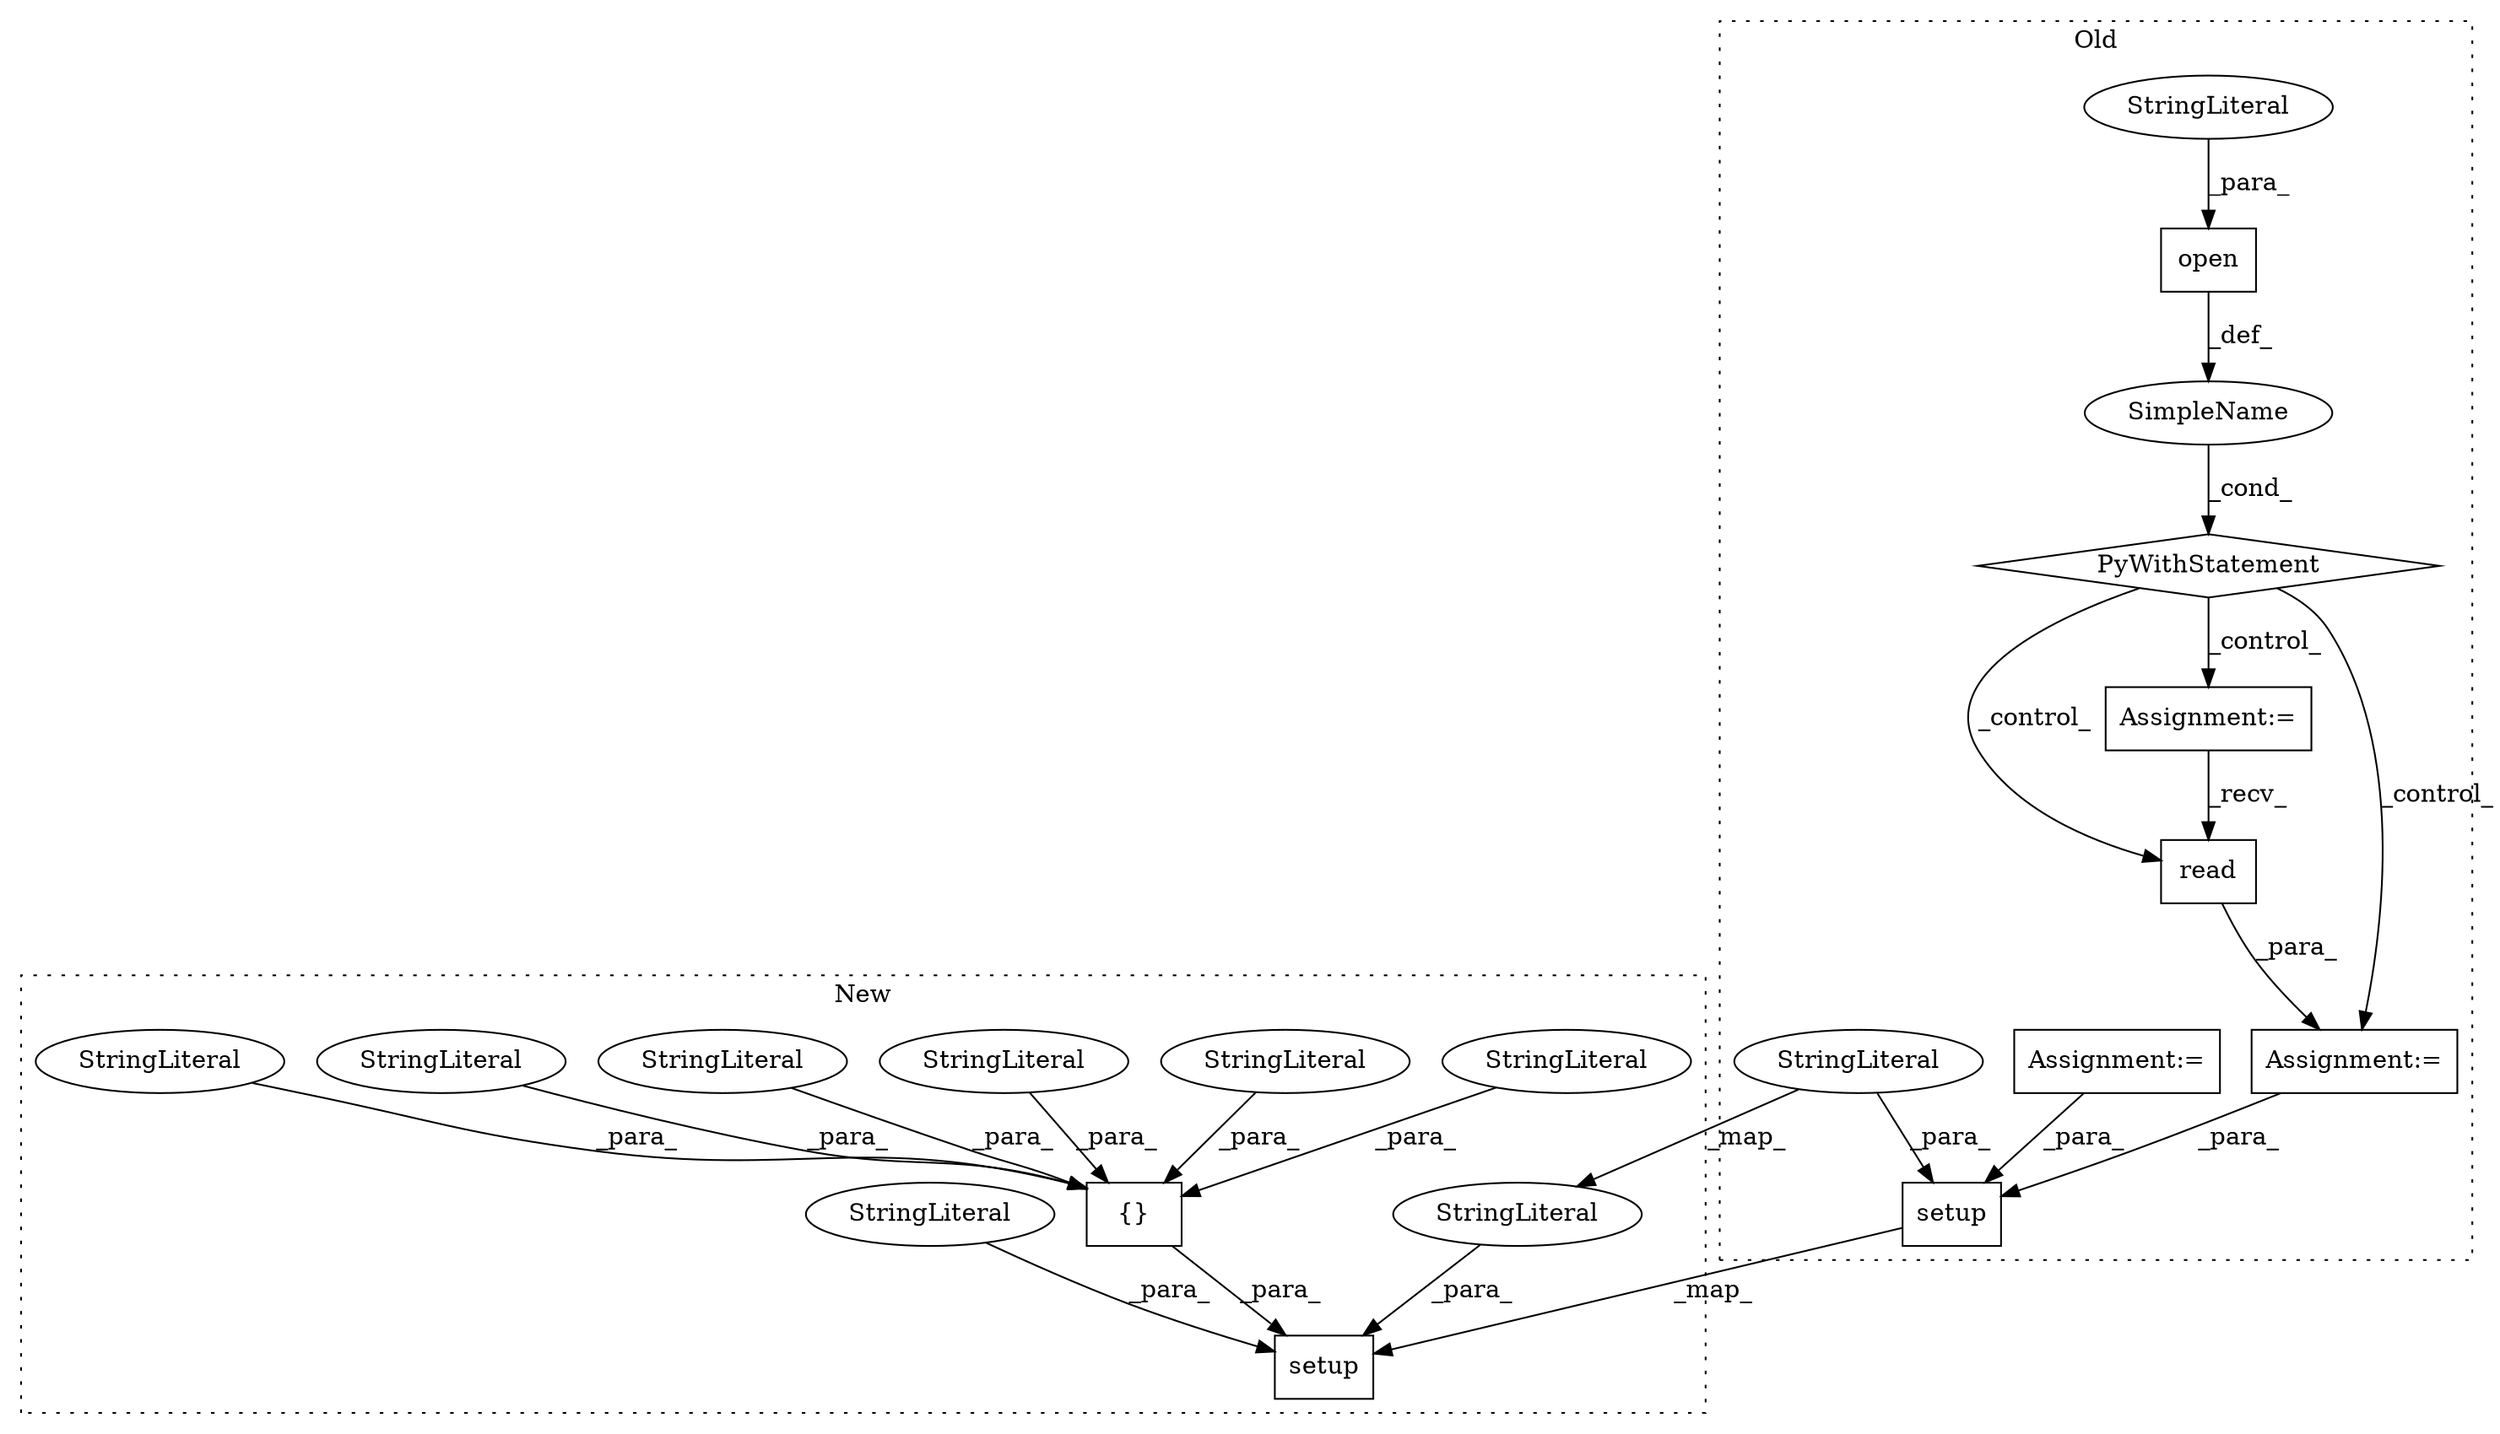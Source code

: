 digraph G {
subgraph cluster0 {
1 [label="read" a="32" s="533" l="6" shape="box"];
3 [label="Assignment:=" a="7" s="530" l="1" shape="box"];
4 [label="Assignment:=" a="7" s="514" l="1" shape="box"];
5 [label="SimpleName" a="42" s="" l="" shape="ellipse"];
6 [label="PyWithStatement" a="104" s="472,497" l="10,2" shape="diamond"];
7 [label="open" a="32" s="482,496" l="5,1" shape="box"];
8 [label="StringLiteral" a="45" s="487" l="9" shape="ellipse"];
16 [label="setup" a="32" s="785,1206" l="6,1" shape="box"];
17 [label="Assignment:=" a="7" s="164" l="4" shape="box"];
19 [label="StringLiteral" a="45" s="801" l="7" shape="ellipse"];
label = "Old";
style="dotted";
}
subgraph cluster1 {
2 [label="{}" a="4" s="1052,1350" l="1,1" shape="box"];
9 [label="StringLiteral" a="45" s="1310" l="40" shape="ellipse"];
10 [label="StringLiteral" a="45" s="1102" l="50" shape="ellipse"];
11 [label="StringLiteral" a="45" s="1265" l="44" shape="ellipse"];
12 [label="StringLiteral" a="45" s="1210" l="54" shape="ellipse"];
13 [label="StringLiteral" a="45" s="1053" l="48" shape="ellipse"];
14 [label="StringLiteral" a="45" s="1153" l="56" shape="ellipse"];
15 [label="setup" a="32" s="584,1352" l="6,1" shape="box"];
18 [label="StringLiteral" a="45" s="600" l="7" shape="ellipse"];
20 [label="StringLiteral" a="45" s="660" l="36" shape="ellipse"];
label = "New";
style="dotted";
}
1 -> 3 [label="_para_"];
2 -> 15 [label="_para_"];
3 -> 16 [label="_para_"];
4 -> 1 [label="_recv_"];
5 -> 6 [label="_cond_"];
6 -> 4 [label="_control_"];
6 -> 3 [label="_control_"];
6 -> 1 [label="_control_"];
7 -> 5 [label="_def_"];
8 -> 7 [label="_para_"];
9 -> 2 [label="_para_"];
10 -> 2 [label="_para_"];
11 -> 2 [label="_para_"];
12 -> 2 [label="_para_"];
13 -> 2 [label="_para_"];
14 -> 2 [label="_para_"];
16 -> 15 [label="_map_"];
17 -> 16 [label="_para_"];
18 -> 15 [label="_para_"];
19 -> 18 [label="_map_"];
19 -> 16 [label="_para_"];
20 -> 15 [label="_para_"];
}